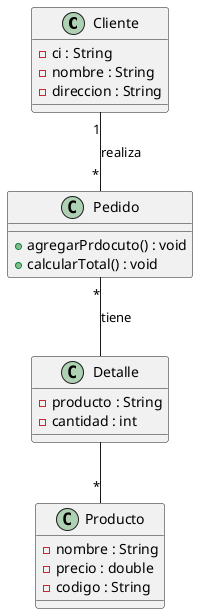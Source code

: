 @startuml

class Cliente {

- ci : String
- nombre : String
- direccion : String
}

class Detalle {

- producto : String
- cantidad : int

}

class Pedido {

+ agregarPrdocuto() : void
+ calcularTotal() : void
}

class Producto {

- nombre : String
- precio : double
- codigo : String

}

Cliente "1" -- "*" Pedido : realiza
Pedido "*" -- Detalle : tiene
Detalle -- "*" Producto













@enduml